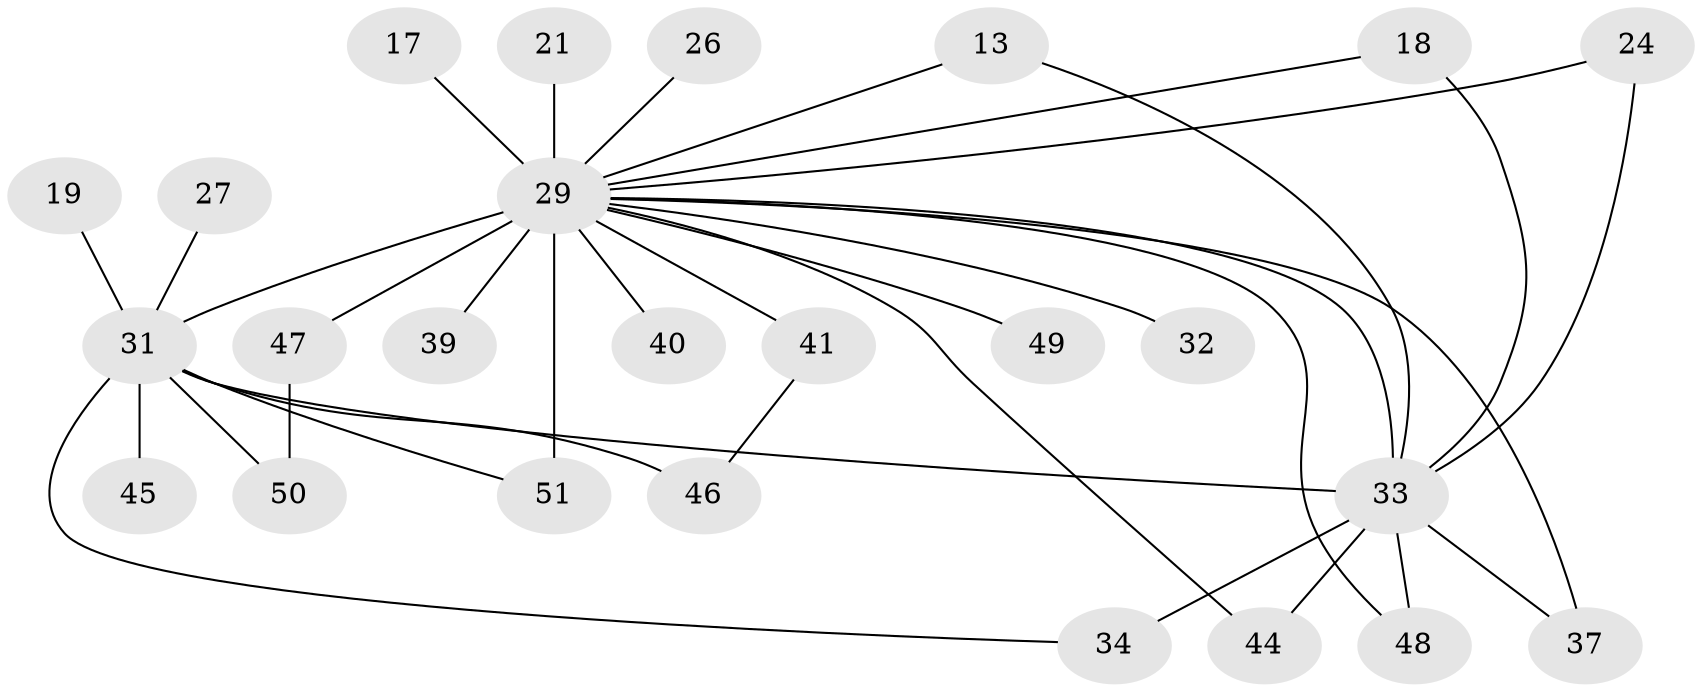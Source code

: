 // original degree distribution, {14: 0.0392156862745098, 18: 0.0196078431372549, 10: 0.0196078431372549, 12: 0.0196078431372549, 16: 0.0392156862745098, 17: 0.0196078431372549, 13: 0.0196078431372549, 24: 0.0196078431372549, 4: 0.058823529411764705, 3: 0.23529411764705882, 2: 0.5098039215686274}
// Generated by graph-tools (version 1.1) at 2025/47/03/04/25 21:47:52]
// undirected, 25 vertices, 35 edges
graph export_dot {
graph [start="1"]
  node [color=gray90,style=filled];
  13;
  17;
  18;
  19;
  21;
  24;
  26;
  27;
  29 [super="+28+8+10"];
  31 [super="+9+4"];
  32;
  33 [super="+30+7"];
  34 [super="+16+25+12"];
  37;
  39;
  40 [super="+23"];
  41 [super="+38"];
  44 [super="+20"];
  45;
  46 [super="+42"];
  47 [super="+43"];
  48 [super="+36"];
  49;
  50;
  51 [super="+14+22+15"];
  13 -- 29;
  13 -- 33;
  17 -- 29 [weight=2];
  18 -- 29;
  18 -- 33;
  19 -- 31 [weight=2];
  21 -- 29;
  24 -- 29;
  24 -- 33;
  26 -- 29 [weight=2];
  27 -- 31 [weight=2];
  29 -- 32 [weight=2];
  29 -- 33 [weight=11];
  29 -- 39 [weight=2];
  29 -- 40 [weight=3];
  29 -- 41 [weight=3];
  29 -- 49 [weight=2];
  29 -- 31 [weight=18];
  29 -- 37;
  29 -- 44;
  29 -- 47 [weight=3];
  29 -- 48;
  29 -- 51 [weight=5];
  31 -- 33 [weight=8];
  31 -- 34;
  31 -- 45 [weight=2];
  31 -- 46 [weight=2];
  31 -- 50;
  31 -- 51;
  33 -- 34 [weight=4];
  33 -- 37;
  33 -- 44 [weight=2];
  33 -- 48 [weight=3];
  41 -- 46;
  47 -- 50;
}

